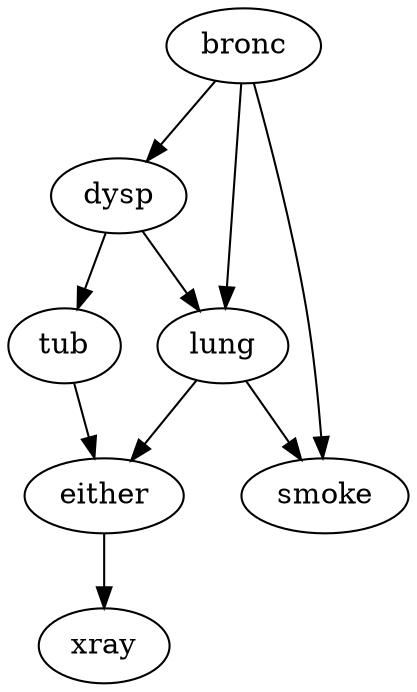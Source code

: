 digraph G {
    "bronc" -> "dysp";
    "either" -> "xray";
    "tub" -> "either";
    "lung" -> "either";
    "lung" -> "smoke";
    "bronc" -> "smoke";
    "bronc" -> "lung";
    "dysp" -> "lung";
    "dysp" -> "tub";
}
